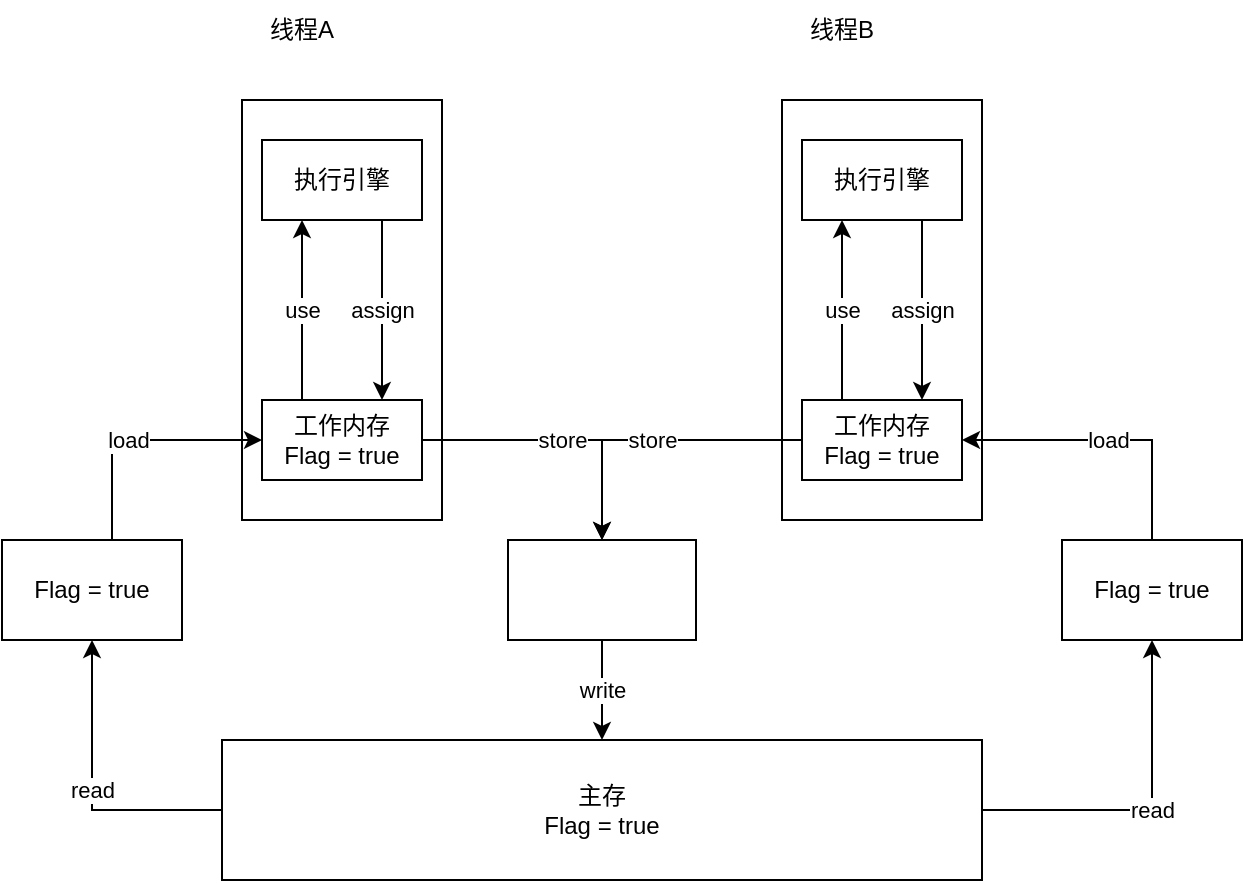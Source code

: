 <mxfile version="15.8.7" type="device"><diagram id="bnzAWJqgObI1jCfZ54RX" name="第 1 页"><mxGraphModel dx="1038" dy="641" grid="1" gridSize="10" guides="1" tooltips="1" connect="1" arrows="1" fold="1" page="1" pageScale="1" pageWidth="827" pageHeight="1169" math="0" shadow="0"><root><mxCell id="0"/><mxCell id="1" parent="0"/><mxCell id="CpJoI_bLDGMMUTNAZAKk-9" value="read" style="edgeStyle=orthogonalEdgeStyle;rounded=0;orthogonalLoop=1;jettySize=auto;html=1;" edge="1" parent="1" source="CpJoI_bLDGMMUTNAZAKk-1" target="CpJoI_bLDGMMUTNAZAKk-8"><mxGeometry relative="1" as="geometry"/></mxCell><mxCell id="CpJoI_bLDGMMUTNAZAKk-1" value="主存&lt;br&gt;Flag = true" style="rounded=0;whiteSpace=wrap;html=1;" vertex="1" parent="1"><mxGeometry x="250" y="430" width="380" height="70" as="geometry"/></mxCell><mxCell id="CpJoI_bLDGMMUTNAZAKk-2" value="" style="rounded=0;whiteSpace=wrap;html=1;" vertex="1" parent="1"><mxGeometry x="260" y="110" width="100" height="210" as="geometry"/></mxCell><mxCell id="CpJoI_bLDGMMUTNAZAKk-3" value="执行引擎" style="rounded=0;whiteSpace=wrap;html=1;" vertex="1" parent="1"><mxGeometry x="270" y="130" width="80" height="40" as="geometry"/></mxCell><mxCell id="CpJoI_bLDGMMUTNAZAKk-28" value="store" style="edgeStyle=orthogonalEdgeStyle;rounded=0;orthogonalLoop=1;jettySize=auto;html=1;entryX=0.5;entryY=0;entryDx=0;entryDy=0;" edge="1" parent="1" source="CpJoI_bLDGMMUTNAZAKk-4" target="CpJoI_bLDGMMUTNAZAKk-13"><mxGeometry relative="1" as="geometry"/></mxCell><mxCell id="CpJoI_bLDGMMUTNAZAKk-4" value="工作内存&lt;br&gt;Flag = true" style="rounded=0;whiteSpace=wrap;html=1;" vertex="1" parent="1"><mxGeometry x="270" y="260" width="80" height="40" as="geometry"/></mxCell><mxCell id="CpJoI_bLDGMMUTNAZAKk-5" value="" style="endArrow=classic;html=1;rounded=0;entryX=0.25;entryY=1;entryDx=0;entryDy=0;exitX=0.25;exitY=0;exitDx=0;exitDy=0;" edge="1" parent="1" source="CpJoI_bLDGMMUTNAZAKk-4" target="CpJoI_bLDGMMUTNAZAKk-3"><mxGeometry width="50" height="50" relative="1" as="geometry"><mxPoint y="320" as="sourcePoint"/><mxPoint x="50" y="270" as="targetPoint"/></mxGeometry></mxCell><mxCell id="CpJoI_bLDGMMUTNAZAKk-11" value="use" style="edgeLabel;html=1;align=center;verticalAlign=middle;resizable=0;points=[];" vertex="1" connectable="0" parent="CpJoI_bLDGMMUTNAZAKk-5"><mxGeometry x="-0.213" y="1" relative="1" as="geometry"><mxPoint x="1" y="-10" as="offset"/></mxGeometry></mxCell><mxCell id="CpJoI_bLDGMMUTNAZAKk-6" value="assign" style="endArrow=classic;html=1;rounded=0;entryX=0.75;entryY=0;entryDx=0;entryDy=0;exitX=0.75;exitY=1;exitDx=0;exitDy=0;" edge="1" parent="1" source="CpJoI_bLDGMMUTNAZAKk-3" target="CpJoI_bLDGMMUTNAZAKk-4"><mxGeometry width="50" height="50" relative="1" as="geometry"><mxPoint x="100" y="240" as="sourcePoint"/><mxPoint x="150" y="190" as="targetPoint"/></mxGeometry></mxCell><mxCell id="CpJoI_bLDGMMUTNAZAKk-7" value="线程A" style="text;html=1;strokeColor=none;fillColor=none;align=center;verticalAlign=middle;whiteSpace=wrap;rounded=0;" vertex="1" parent="1"><mxGeometry x="260" y="60" width="60" height="30" as="geometry"/></mxCell><mxCell id="CpJoI_bLDGMMUTNAZAKk-10" value="load" style="edgeStyle=orthogonalEdgeStyle;rounded=0;orthogonalLoop=1;jettySize=auto;html=1;entryX=0;entryY=0.5;entryDx=0;entryDy=0;exitX=0.5;exitY=0;exitDx=0;exitDy=0;" edge="1" parent="1" source="CpJoI_bLDGMMUTNAZAKk-8" target="CpJoI_bLDGMMUTNAZAKk-4"><mxGeometry relative="1" as="geometry"><Array as="points"><mxPoint x="195" y="280"/></Array></mxGeometry></mxCell><mxCell id="CpJoI_bLDGMMUTNAZAKk-8" value="&lt;span&gt;Flag = true&lt;/span&gt;" style="whiteSpace=wrap;html=1;rounded=0;" vertex="1" parent="1"><mxGeometry x="140" y="330" width="90" height="50" as="geometry"/></mxCell><mxCell id="CpJoI_bLDGMMUTNAZAKk-15" value="write" style="edgeStyle=orthogonalEdgeStyle;rounded=0;orthogonalLoop=1;jettySize=auto;html=1;entryX=0.5;entryY=0;entryDx=0;entryDy=0;exitX=0.5;exitY=1;exitDx=0;exitDy=0;" edge="1" parent="1" source="CpJoI_bLDGMMUTNAZAKk-13" target="CpJoI_bLDGMMUTNAZAKk-1"><mxGeometry relative="1" as="geometry"><Array as="points"><mxPoint x="440" y="390"/><mxPoint x="440" y="390"/></Array></mxGeometry></mxCell><mxCell id="CpJoI_bLDGMMUTNAZAKk-13" value="" style="whiteSpace=wrap;html=1;rounded=0;" vertex="1" parent="1"><mxGeometry x="393" y="330" width="94" height="50" as="geometry"/></mxCell><mxCell id="CpJoI_bLDGMMUTNAZAKk-16" value="" style="rounded=0;whiteSpace=wrap;html=1;" vertex="1" parent="1"><mxGeometry x="530" y="110" width="100" height="210" as="geometry"/></mxCell><mxCell id="CpJoI_bLDGMMUTNAZAKk-17" value="执行引擎" style="rounded=0;whiteSpace=wrap;html=1;" vertex="1" parent="1"><mxGeometry x="540" y="130" width="80" height="40" as="geometry"/></mxCell><mxCell id="CpJoI_bLDGMMUTNAZAKk-27" value="&#10;&#10;&lt;span style=&quot;color: rgb(0, 0, 0); font-family: helvetica; font-size: 11px; font-style: normal; font-weight: 400; letter-spacing: normal; text-align: center; text-indent: 0px; text-transform: none; word-spacing: 0px; background-color: rgb(255, 255, 255); display: inline; float: none;&quot;&gt;store&lt;/span&gt;&#10;&#10;" style="edgeStyle=orthogonalEdgeStyle;rounded=0;orthogonalLoop=1;jettySize=auto;html=1;exitX=0;exitY=0.5;exitDx=0;exitDy=0;entryX=0.5;entryY=0;entryDx=0;entryDy=0;" edge="1" parent="1" source="CpJoI_bLDGMMUTNAZAKk-18" target="CpJoI_bLDGMMUTNAZAKk-13"><mxGeometry relative="1" as="geometry"/></mxCell><mxCell id="CpJoI_bLDGMMUTNAZAKk-18" value="工作内存&lt;br&gt;Flag = true" style="rounded=0;whiteSpace=wrap;html=1;" vertex="1" parent="1"><mxGeometry x="540" y="260" width="80" height="40" as="geometry"/></mxCell><mxCell id="CpJoI_bLDGMMUTNAZAKk-22" value="线程B" style="text;html=1;strokeColor=none;fillColor=none;align=center;verticalAlign=middle;whiteSpace=wrap;rounded=0;" vertex="1" parent="1"><mxGeometry x="530" y="60" width="60" height="30" as="geometry"/></mxCell><mxCell id="CpJoI_bLDGMMUTNAZAKk-24" value="read" style="edgeStyle=orthogonalEdgeStyle;rounded=0;orthogonalLoop=1;jettySize=auto;html=1;exitX=1;exitY=0.5;exitDx=0;exitDy=0;" edge="1" parent="1" target="CpJoI_bLDGMMUTNAZAKk-26" source="CpJoI_bLDGMMUTNAZAKk-1"><mxGeometry relative="1" as="geometry"><mxPoint x="770" y="475" as="sourcePoint"/></mxGeometry></mxCell><mxCell id="CpJoI_bLDGMMUTNAZAKk-25" value="load" style="edgeStyle=orthogonalEdgeStyle;rounded=0;orthogonalLoop=1;jettySize=auto;html=1;entryX=1;entryY=0.5;entryDx=0;entryDy=0;exitX=0.5;exitY=0;exitDx=0;exitDy=0;" edge="1" parent="1" source="CpJoI_bLDGMMUTNAZAKk-26" target="CpJoI_bLDGMMUTNAZAKk-18"><mxGeometry relative="1" as="geometry"><mxPoint x="790" y="290" as="targetPoint"/><Array as="points"><mxPoint x="715" y="280"/></Array></mxGeometry></mxCell><mxCell id="CpJoI_bLDGMMUTNAZAKk-26" value="&lt;span&gt;Flag = true&lt;/span&gt;" style="whiteSpace=wrap;html=1;rounded=0;" vertex="1" parent="1"><mxGeometry x="670" y="330" width="90" height="50" as="geometry"/></mxCell><mxCell id="CpJoI_bLDGMMUTNAZAKk-29" value="" style="endArrow=classic;html=1;rounded=0;entryX=0.25;entryY=1;entryDx=0;entryDy=0;exitX=0.25;exitY=0;exitDx=0;exitDy=0;" edge="1" parent="1" source="CpJoI_bLDGMMUTNAZAKk-18" target="CpJoI_bLDGMMUTNAZAKk-17"><mxGeometry width="50" height="50" relative="1" as="geometry"><mxPoint x="300" y="270" as="sourcePoint"/><mxPoint x="300" y="180" as="targetPoint"/></mxGeometry></mxCell><mxCell id="CpJoI_bLDGMMUTNAZAKk-30" value="use" style="edgeLabel;html=1;align=center;verticalAlign=middle;resizable=0;points=[];" vertex="1" connectable="0" parent="CpJoI_bLDGMMUTNAZAKk-29"><mxGeometry x="-0.213" y="1" relative="1" as="geometry"><mxPoint x="1" y="-10" as="offset"/></mxGeometry></mxCell><mxCell id="CpJoI_bLDGMMUTNAZAKk-31" value="assign" style="endArrow=classic;html=1;rounded=0;entryX=0.75;entryY=0;entryDx=0;entryDy=0;exitX=0.75;exitY=1;exitDx=0;exitDy=0;" edge="1" parent="1" source="CpJoI_bLDGMMUTNAZAKk-17" target="CpJoI_bLDGMMUTNAZAKk-18"><mxGeometry width="50" height="50" relative="1" as="geometry"><mxPoint x="340" y="180" as="sourcePoint"/><mxPoint x="340" y="270" as="targetPoint"/></mxGeometry></mxCell></root></mxGraphModel></diagram></mxfile>